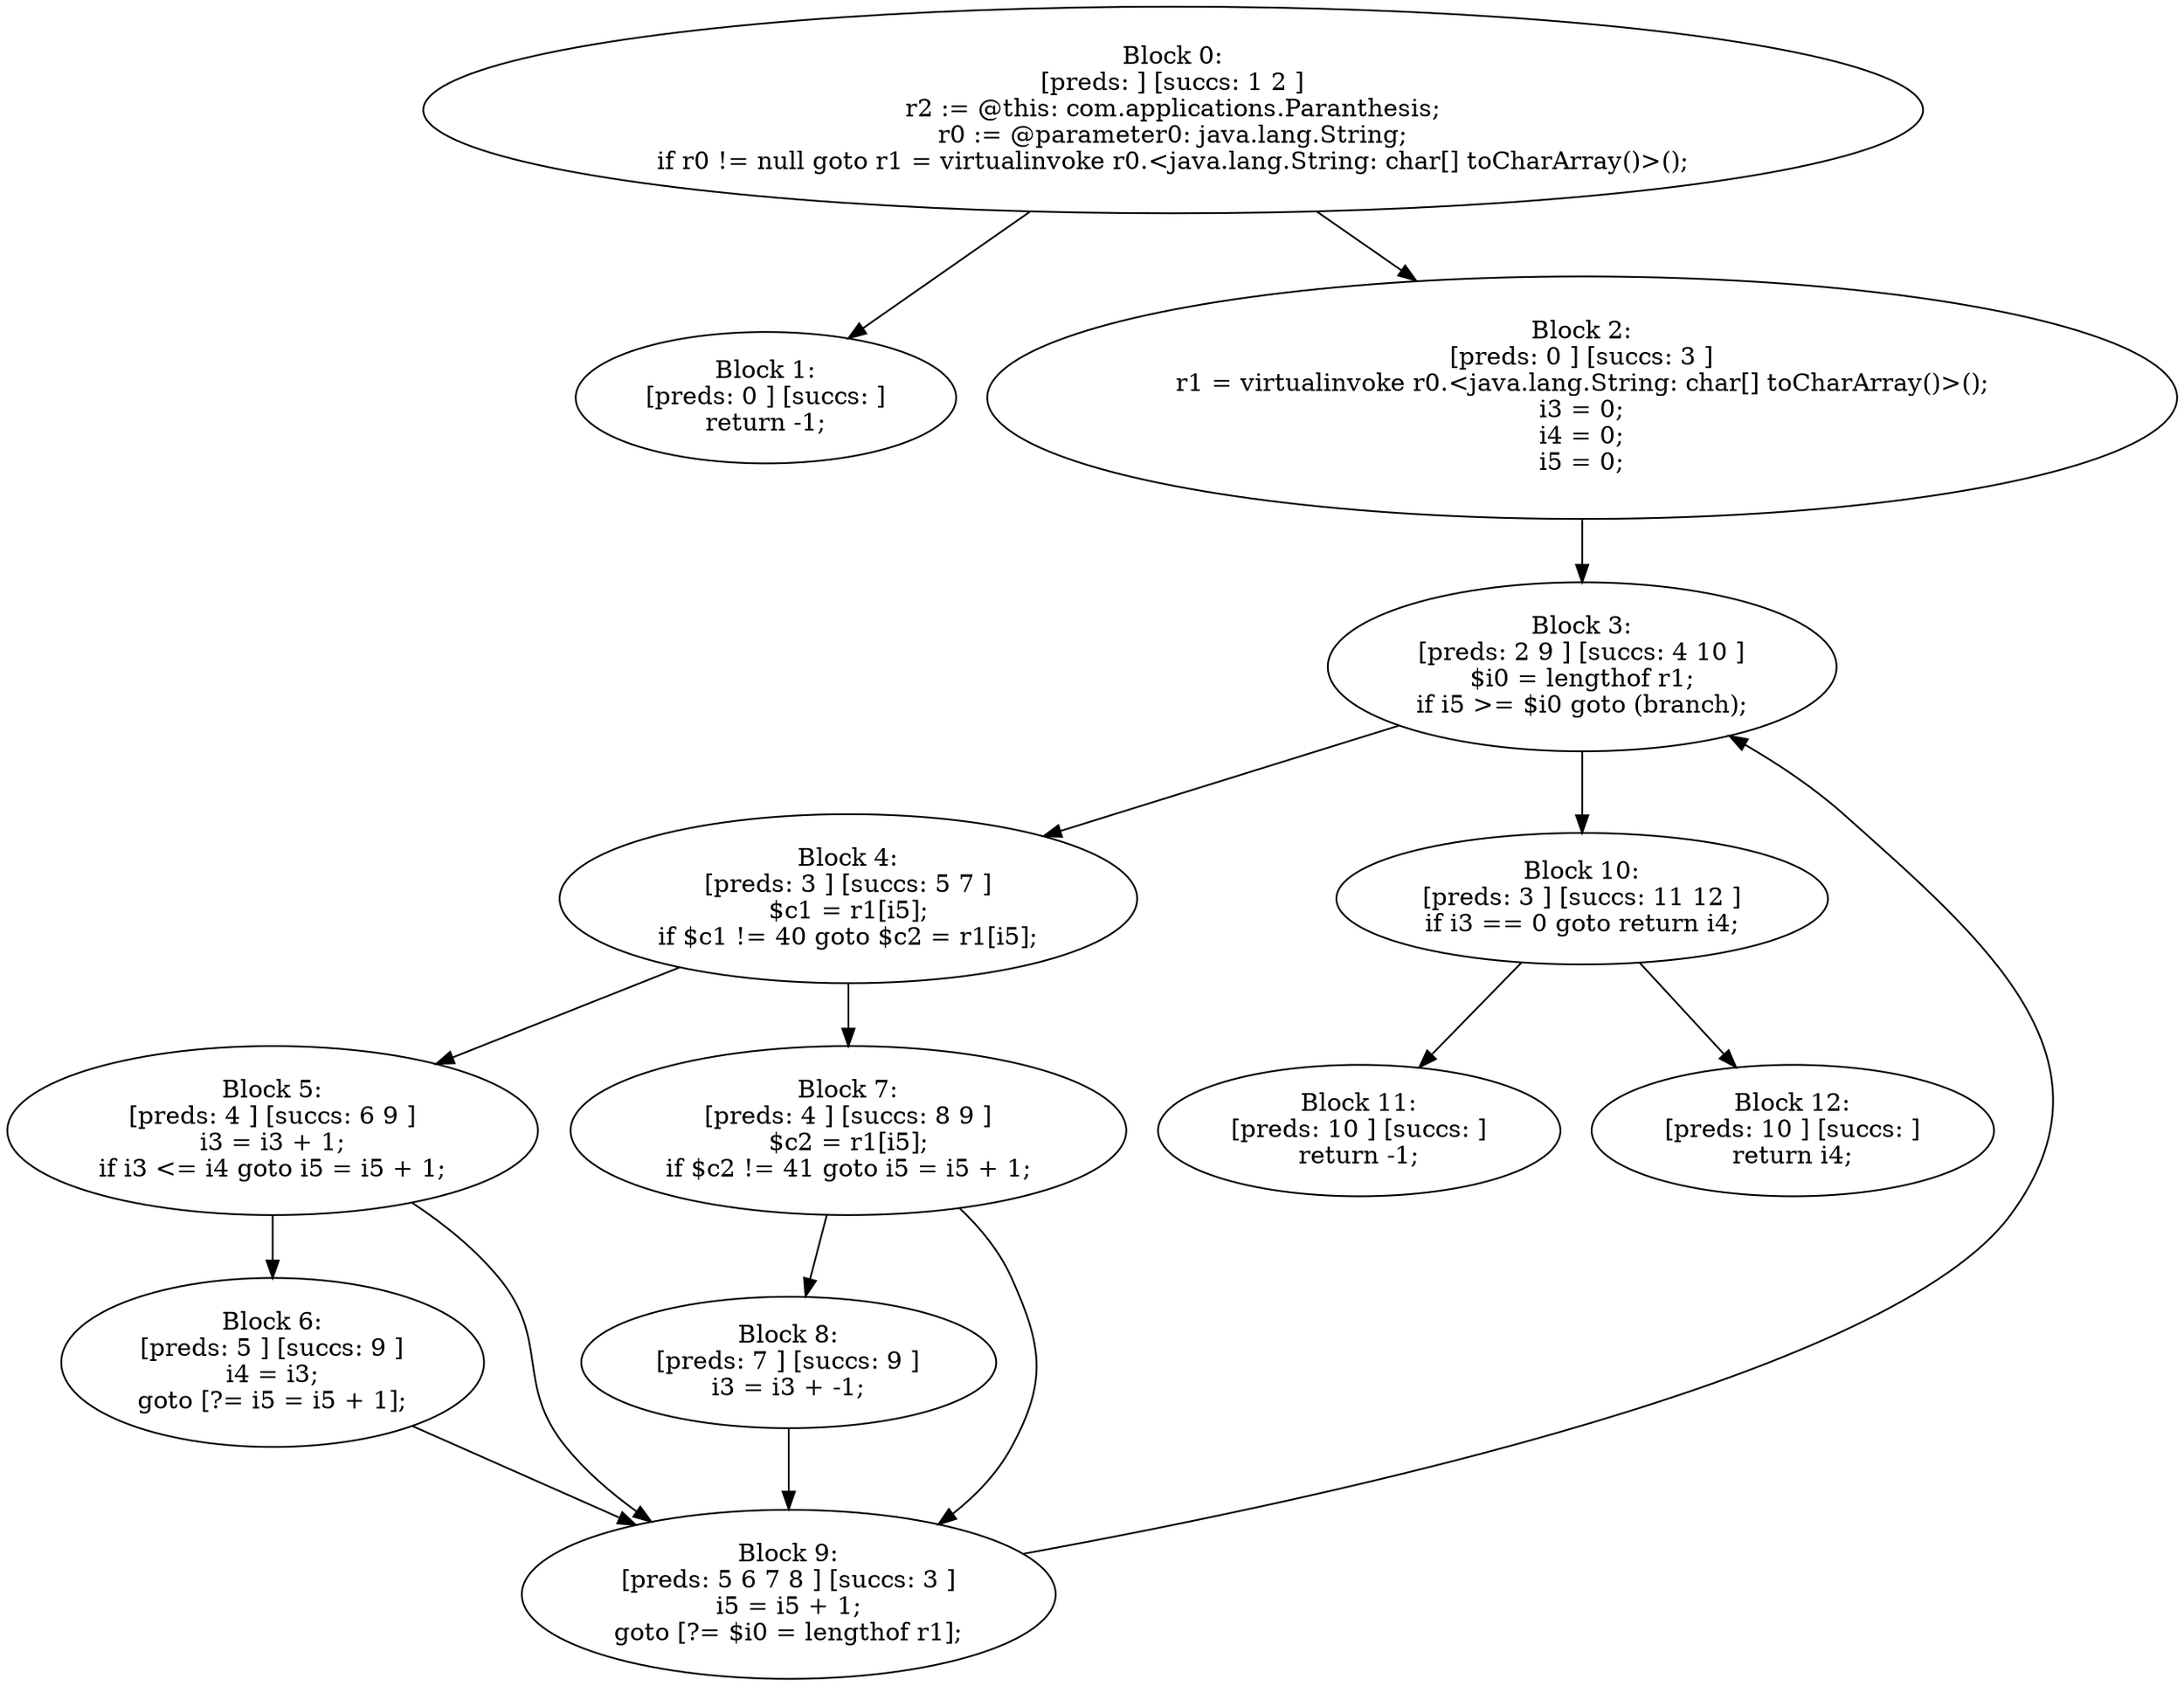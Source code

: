 digraph "unitGraph" {
    "Block 0:
[preds: ] [succs: 1 2 ]
r2 := @this: com.applications.Paranthesis;
r0 := @parameter0: java.lang.String;
if r0 != null goto r1 = virtualinvoke r0.<java.lang.String: char[] toCharArray()>();
"
    "Block 1:
[preds: 0 ] [succs: ]
return -1;
"
    "Block 2:
[preds: 0 ] [succs: 3 ]
r1 = virtualinvoke r0.<java.lang.String: char[] toCharArray()>();
i3 = 0;
i4 = 0;
i5 = 0;
"
    "Block 3:
[preds: 2 9 ] [succs: 4 10 ]
$i0 = lengthof r1;
if i5 >= $i0 goto (branch);
"
    "Block 4:
[preds: 3 ] [succs: 5 7 ]
$c1 = r1[i5];
if $c1 != 40 goto $c2 = r1[i5];
"
    "Block 5:
[preds: 4 ] [succs: 6 9 ]
i3 = i3 + 1;
if i3 <= i4 goto i5 = i5 + 1;
"
    "Block 6:
[preds: 5 ] [succs: 9 ]
i4 = i3;
goto [?= i5 = i5 + 1];
"
    "Block 7:
[preds: 4 ] [succs: 8 9 ]
$c2 = r1[i5];
if $c2 != 41 goto i5 = i5 + 1;
"
    "Block 8:
[preds: 7 ] [succs: 9 ]
i3 = i3 + -1;
"
    "Block 9:
[preds: 5 6 7 8 ] [succs: 3 ]
i5 = i5 + 1;
goto [?= $i0 = lengthof r1];
"
    "Block 10:
[preds: 3 ] [succs: 11 12 ]
if i3 == 0 goto return i4;
"
    "Block 11:
[preds: 10 ] [succs: ]
return -1;
"
    "Block 12:
[preds: 10 ] [succs: ]
return i4;
"
    "Block 0:
[preds: ] [succs: 1 2 ]
r2 := @this: com.applications.Paranthesis;
r0 := @parameter0: java.lang.String;
if r0 != null goto r1 = virtualinvoke r0.<java.lang.String: char[] toCharArray()>();
"->"Block 1:
[preds: 0 ] [succs: ]
return -1;
";
    "Block 0:
[preds: ] [succs: 1 2 ]
r2 := @this: com.applications.Paranthesis;
r0 := @parameter0: java.lang.String;
if r0 != null goto r1 = virtualinvoke r0.<java.lang.String: char[] toCharArray()>();
"->"Block 2:
[preds: 0 ] [succs: 3 ]
r1 = virtualinvoke r0.<java.lang.String: char[] toCharArray()>();
i3 = 0;
i4 = 0;
i5 = 0;
";
    "Block 2:
[preds: 0 ] [succs: 3 ]
r1 = virtualinvoke r0.<java.lang.String: char[] toCharArray()>();
i3 = 0;
i4 = 0;
i5 = 0;
"->"Block 3:
[preds: 2 9 ] [succs: 4 10 ]
$i0 = lengthof r1;
if i5 >= $i0 goto (branch);
";
    "Block 3:
[preds: 2 9 ] [succs: 4 10 ]
$i0 = lengthof r1;
if i5 >= $i0 goto (branch);
"->"Block 4:
[preds: 3 ] [succs: 5 7 ]
$c1 = r1[i5];
if $c1 != 40 goto $c2 = r1[i5];
";
    "Block 3:
[preds: 2 9 ] [succs: 4 10 ]
$i0 = lengthof r1;
if i5 >= $i0 goto (branch);
"->"Block 10:
[preds: 3 ] [succs: 11 12 ]
if i3 == 0 goto return i4;
";
    "Block 4:
[preds: 3 ] [succs: 5 7 ]
$c1 = r1[i5];
if $c1 != 40 goto $c2 = r1[i5];
"->"Block 5:
[preds: 4 ] [succs: 6 9 ]
i3 = i3 + 1;
if i3 <= i4 goto i5 = i5 + 1;
";
    "Block 4:
[preds: 3 ] [succs: 5 7 ]
$c1 = r1[i5];
if $c1 != 40 goto $c2 = r1[i5];
"->"Block 7:
[preds: 4 ] [succs: 8 9 ]
$c2 = r1[i5];
if $c2 != 41 goto i5 = i5 + 1;
";
    "Block 5:
[preds: 4 ] [succs: 6 9 ]
i3 = i3 + 1;
if i3 <= i4 goto i5 = i5 + 1;
"->"Block 6:
[preds: 5 ] [succs: 9 ]
i4 = i3;
goto [?= i5 = i5 + 1];
";
    "Block 5:
[preds: 4 ] [succs: 6 9 ]
i3 = i3 + 1;
if i3 <= i4 goto i5 = i5 + 1;
"->"Block 9:
[preds: 5 6 7 8 ] [succs: 3 ]
i5 = i5 + 1;
goto [?= $i0 = lengthof r1];
";
    "Block 6:
[preds: 5 ] [succs: 9 ]
i4 = i3;
goto [?= i5 = i5 + 1];
"->"Block 9:
[preds: 5 6 7 8 ] [succs: 3 ]
i5 = i5 + 1;
goto [?= $i0 = lengthof r1];
";
    "Block 7:
[preds: 4 ] [succs: 8 9 ]
$c2 = r1[i5];
if $c2 != 41 goto i5 = i5 + 1;
"->"Block 8:
[preds: 7 ] [succs: 9 ]
i3 = i3 + -1;
";
    "Block 7:
[preds: 4 ] [succs: 8 9 ]
$c2 = r1[i5];
if $c2 != 41 goto i5 = i5 + 1;
"->"Block 9:
[preds: 5 6 7 8 ] [succs: 3 ]
i5 = i5 + 1;
goto [?= $i0 = lengthof r1];
";
    "Block 8:
[preds: 7 ] [succs: 9 ]
i3 = i3 + -1;
"->"Block 9:
[preds: 5 6 7 8 ] [succs: 3 ]
i5 = i5 + 1;
goto [?= $i0 = lengthof r1];
";
    "Block 9:
[preds: 5 6 7 8 ] [succs: 3 ]
i5 = i5 + 1;
goto [?= $i0 = lengthof r1];
"->"Block 3:
[preds: 2 9 ] [succs: 4 10 ]
$i0 = lengthof r1;
if i5 >= $i0 goto (branch);
";
    "Block 10:
[preds: 3 ] [succs: 11 12 ]
if i3 == 0 goto return i4;
"->"Block 11:
[preds: 10 ] [succs: ]
return -1;
";
    "Block 10:
[preds: 3 ] [succs: 11 12 ]
if i3 == 0 goto return i4;
"->"Block 12:
[preds: 10 ] [succs: ]
return i4;
";
}
